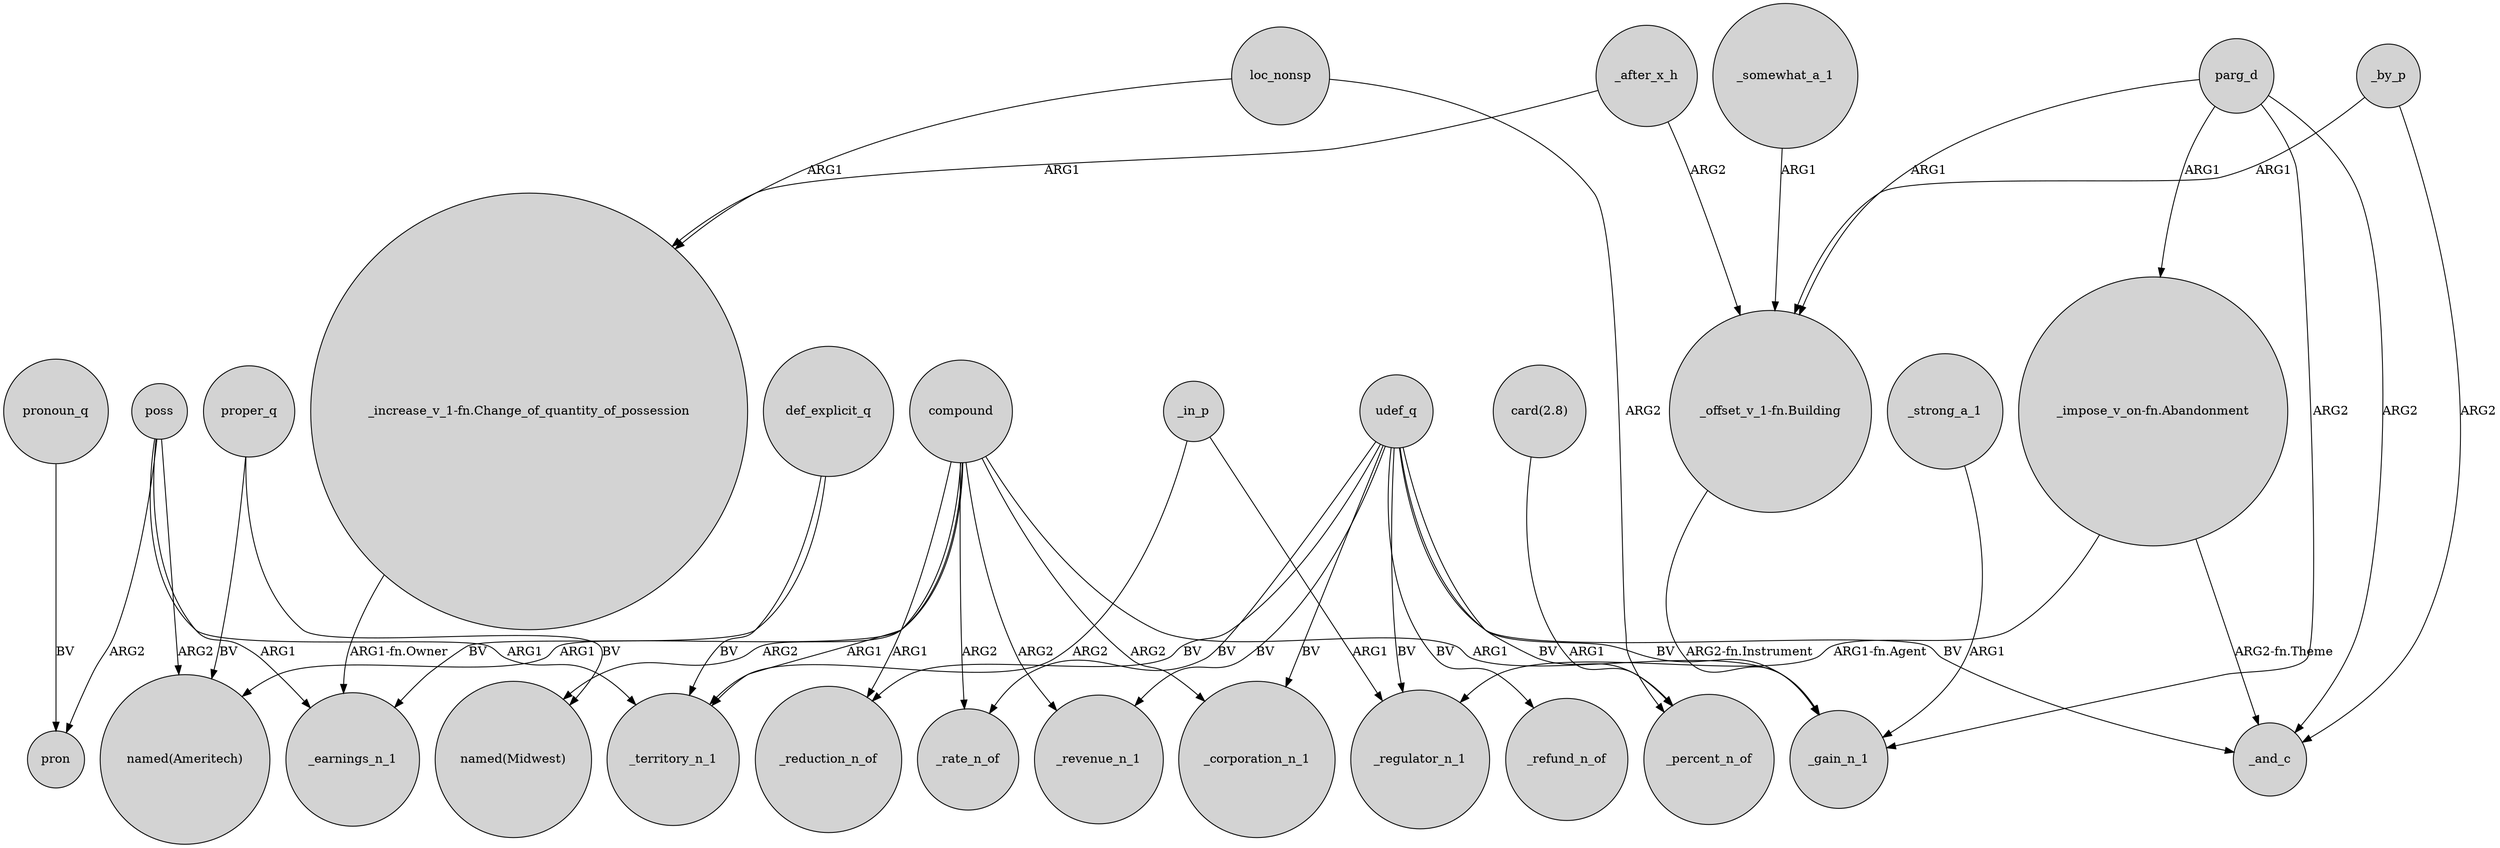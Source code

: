digraph {
	node [shape=circle style=filled]
	poss -> "named(Ameritech)" [label=ARG2]
	udef_q -> _regulator_n_1 [label=BV]
	_in_p -> _territory_n_1 [label=ARG2]
	_after_x_h -> "_offset_v_1-fn.Building" [label=ARG2]
	compound -> _territory_n_1 [label=ARG1]
	parg_d -> "_offset_v_1-fn.Building" [label=ARG1]
	def_explicit_q -> _territory_n_1 [label=BV]
	"_offset_v_1-fn.Building" -> _gain_n_1 [label="ARG2-fn.Instrument"]
	"_increase_v_1-fn.Change_of_quantity_of_possession" -> _earnings_n_1 [label="ARG1-fn.Owner"]
	compound -> _revenue_n_1 [label=ARG2]
	compound -> _reduction_n_of [label=ARG1]
	loc_nonsp -> "_increase_v_1-fn.Change_of_quantity_of_possession" [label=ARG1]
	udef_q -> _and_c [label=BV]
	udef_q -> _rate_n_of [label=BV]
	parg_d -> _gain_n_1 [label=ARG2]
	proper_q -> "named(Ameritech)" [label=BV]
	parg_d -> "_impose_v_on-fn.Abandonment" [label=ARG1]
	udef_q -> _revenue_n_1 [label=BV]
	"card(2.8)" -> _percent_n_of [label=ARG1]
	compound -> "named(Ameritech)" [label=ARG1]
	_after_x_h -> "_increase_v_1-fn.Change_of_quantity_of_possession" [label=ARG1]
	_in_p -> _regulator_n_1 [label=ARG1]
	pronoun_q -> pron [label=BV]
	_strong_a_1 -> _gain_n_1 [label=ARG1]
	poss -> pron [label=ARG2]
	compound -> _rate_n_of [label=ARG2]
	udef_q -> _percent_n_of [label=BV]
	udef_q -> _reduction_n_of [label=BV]
	def_explicit_q -> _earnings_n_1 [label=BV]
	poss -> _earnings_n_1 [label=ARG1]
	compound -> "named(Midwest)" [label=ARG2]
	poss -> _territory_n_1 [label=ARG1]
	parg_d -> _and_c [label=ARG2]
	proper_q -> "named(Midwest)" [label=BV]
	compound -> _corporation_n_1 [label=ARG2]
	udef_q -> _corporation_n_1 [label=BV]
	compound -> _gain_n_1 [label=ARG1]
	"_impose_v_on-fn.Abandonment" -> _and_c [label="ARG2-fn.Theme"]
	_by_p -> _and_c [label=ARG2]
	_by_p -> "_offset_v_1-fn.Building" [label=ARG1]
	udef_q -> _refund_n_of [label=BV]
	_somewhat_a_1 -> "_offset_v_1-fn.Building" [label=ARG1]
	"_impose_v_on-fn.Abandonment" -> _regulator_n_1 [label="ARG1-fn.Agent"]
	udef_q -> _gain_n_1 [label=BV]
	loc_nonsp -> _percent_n_of [label=ARG2]
}
